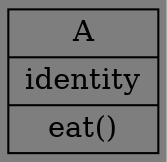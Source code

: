 digraph "classes_创建型模式-单例模式-装饰器.py" {
rankdir=BT
bgcolor="#7e7e7e"
charset="utf-8"
"创建型模式-单例模式-装饰器.A" [color="black", fontcolor="black", label=<{A|identity<br ALIGN="LEFT"/>|eat()<br ALIGN="LEFT"/>}>, shape="record", style="solid"];
}
